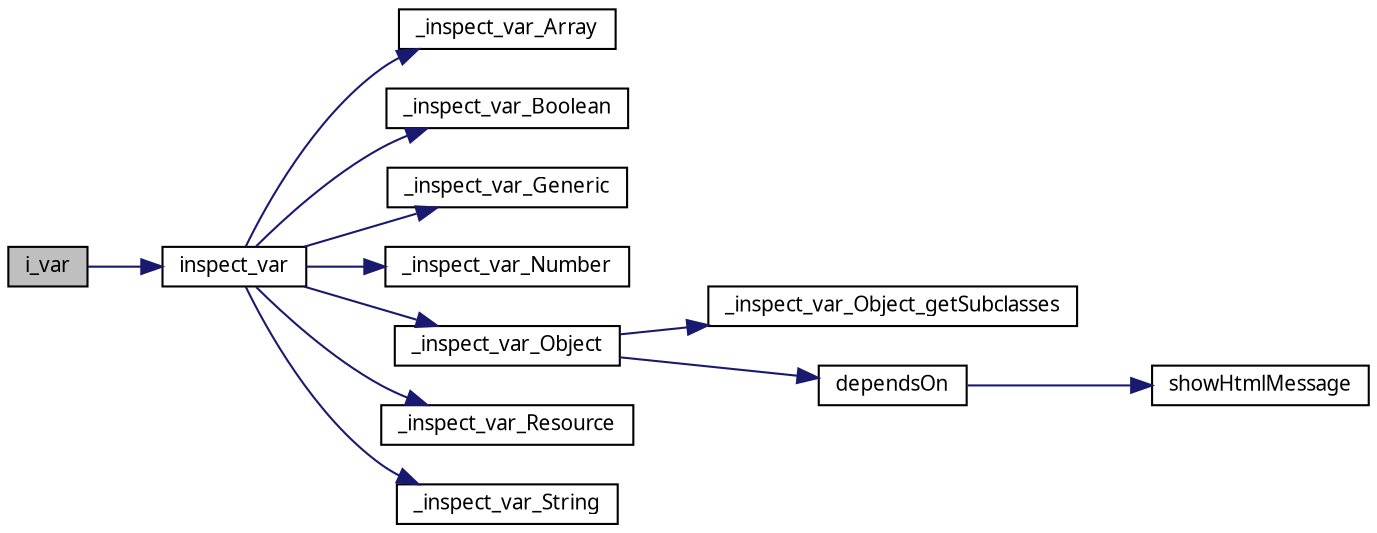 digraph G
{
  edge [fontname="FreeSans.ttf",fontsize=10,labelfontname="FreeSans.ttf",labelfontsize=10];
  node [fontname="FreeSans.ttf",fontsize=10,shape=record];
rankdir=LR;
  Node1 [label="i_var",height=0.2,width=0.4,color="black", fillcolor="grey75", style="filled" fontcolor="black"];
  Node1 -> Node2 [color="midnightblue",fontsize=10,style="solid",fontname="FreeSans.ttf"];
  Node2 [label="inspect_var",height=0.2,width=0.4,color="black", fillcolor="white", style="filled",URL="$helpers_2Debug_8php.html#84011468ac6901aae2abdfc6f5b3627f"];
  Node2 -> Node3 [color="midnightblue",fontsize=10,style="solid",fontname="FreeSans.ttf"];
  Node3 [label="_inspect_var_Array",height=0.2,width=0.4,color="black", fillcolor="white", style="filled",URL="$helpers_2Debug_8php.html#284c20df7439d694903d11a536c36dfa"];
  Node2 -> Node4 [color="midnightblue",fontsize=10,style="solid",fontname="FreeSans.ttf"];
  Node4 [label="_inspect_var_Boolean",height=0.2,width=0.4,color="black", fillcolor="white", style="filled",URL="$helpers_2Debug_8php.html#50c253ebe466022841c7e3aa0b9874f0"];
  Node2 -> Node5 [color="midnightblue",fontsize=10,style="solid",fontname="FreeSans.ttf"];
  Node5 [label="_inspect_var_Generic",height=0.2,width=0.4,color="black", fillcolor="white", style="filled",URL="$helpers_2Debug_8php.html#adfdf610a123628dd293cbbb7fdb4804"];
  Node2 -> Node6 [color="midnightblue",fontsize=10,style="solid",fontname="FreeSans.ttf"];
  Node6 [label="_inspect_var_Number",height=0.2,width=0.4,color="black", fillcolor="white", style="filled",URL="$helpers_2Debug_8php.html#8dc2086dda535ed169d0a0e6337dc34d"];
  Node2 -> Node7 [color="midnightblue",fontsize=10,style="solid",fontname="FreeSans.ttf"];
  Node7 [label="_inspect_var_Object",height=0.2,width=0.4,color="black", fillcolor="white", style="filled",URL="$helpers_2Debug_8php.html#4823a62b3eff4e06a4acee680fbf5037"];
  Node7 -> Node8 [color="midnightblue",fontsize=10,style="solid",fontname="FreeSans.ttf"];
  Node8 [label="_inspect_var_Object_getSubclasses",height=0.2,width=0.4,color="black", fillcolor="white", style="filled",URL="$helpers_2Debug_8php.html#585c311fad76a454cc21f7ce4dd93b04"];
  Node7 -> Node9 [color="midnightblue",fontsize=10,style="solid",fontname="FreeSans.ttf"];
  Node9 [label="dependsOn",height=0.2,width=0.4,color="black", fillcolor="white", style="filled",URL="$Dependancies_8php.html#b9f718e294e483c35d2f4c325d4bca7d"];
  Node9 -> Node10 [color="midnightblue",fontsize=10,style="solid",fontname="FreeSans.ttf"];
  Node10 [label="showHtmlMessage",height=0.2,width=0.4,color="black", fillcolor="white", style="filled",URL="$Error_8php.html#cf9caec5d3e29644ee0c43a70b53ad42"];
  Node2 -> Node11 [color="midnightblue",fontsize=10,style="solid",fontname="FreeSans.ttf"];
  Node11 [label="_inspect_var_Resource",height=0.2,width=0.4,color="black", fillcolor="white", style="filled",URL="$helpers_2Debug_8php.html#d178b198a82ff486c9d90039efd0e7eb"];
  Node2 -> Node12 [color="midnightblue",fontsize=10,style="solid",fontname="FreeSans.ttf"];
  Node12 [label="_inspect_var_String",height=0.2,width=0.4,color="black", fillcolor="white", style="filled",URL="$helpers_2Debug_8php.html#76c91c723a4eaf9e4f64790d6acd7410"];
}
